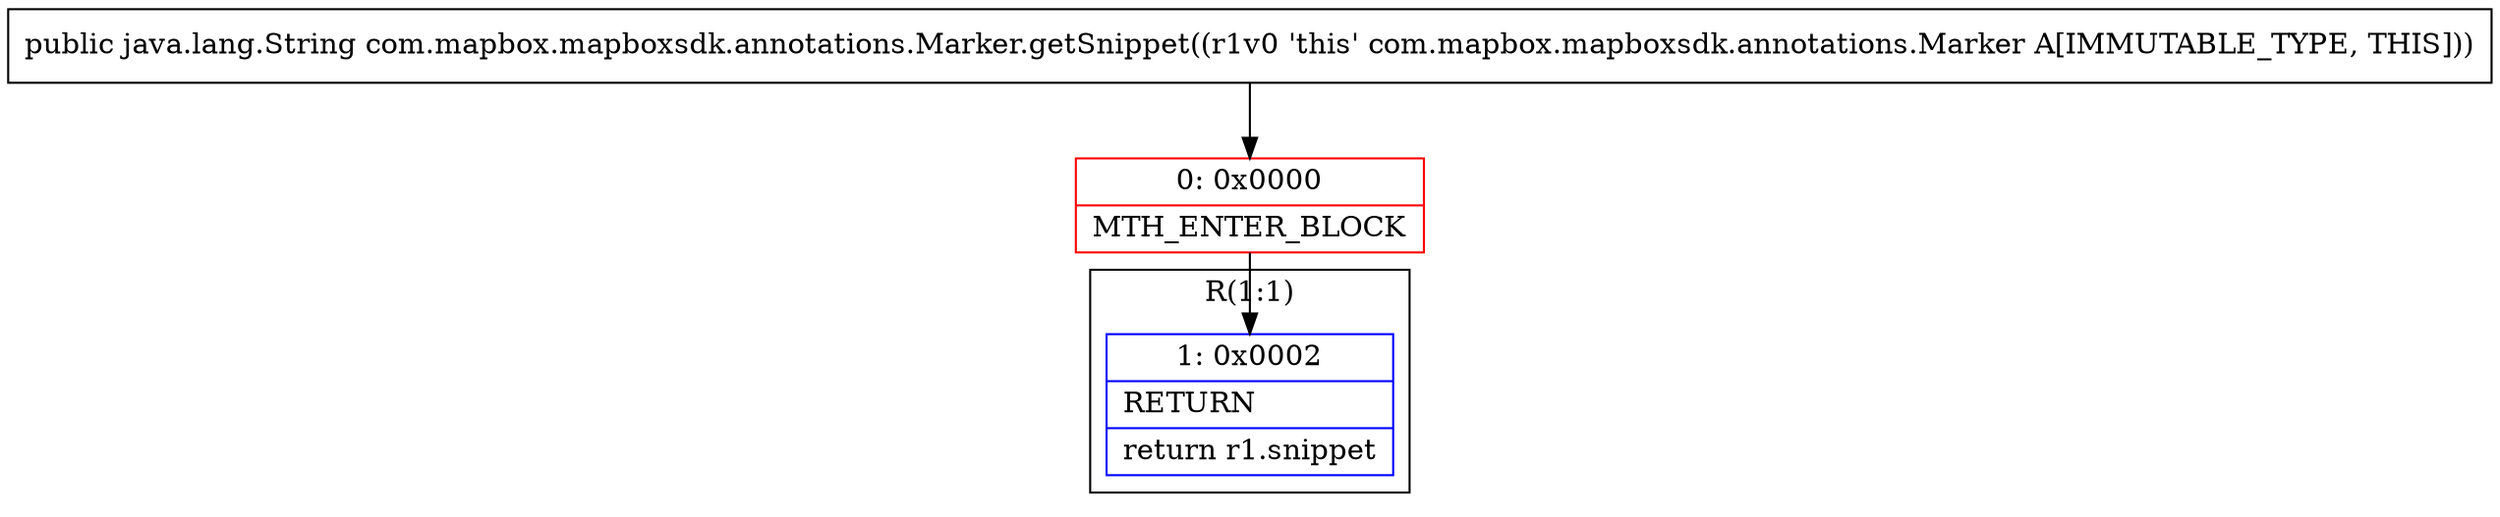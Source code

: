 digraph "CFG forcom.mapbox.mapboxsdk.annotations.Marker.getSnippet()Ljava\/lang\/String;" {
subgraph cluster_Region_1651237000 {
label = "R(1:1)";
node [shape=record,color=blue];
Node_1 [shape=record,label="{1\:\ 0x0002|RETURN\l|return r1.snippet\l}"];
}
Node_0 [shape=record,color=red,label="{0\:\ 0x0000|MTH_ENTER_BLOCK\l}"];
MethodNode[shape=record,label="{public java.lang.String com.mapbox.mapboxsdk.annotations.Marker.getSnippet((r1v0 'this' com.mapbox.mapboxsdk.annotations.Marker A[IMMUTABLE_TYPE, THIS])) }"];
MethodNode -> Node_0;
Node_0 -> Node_1;
}

